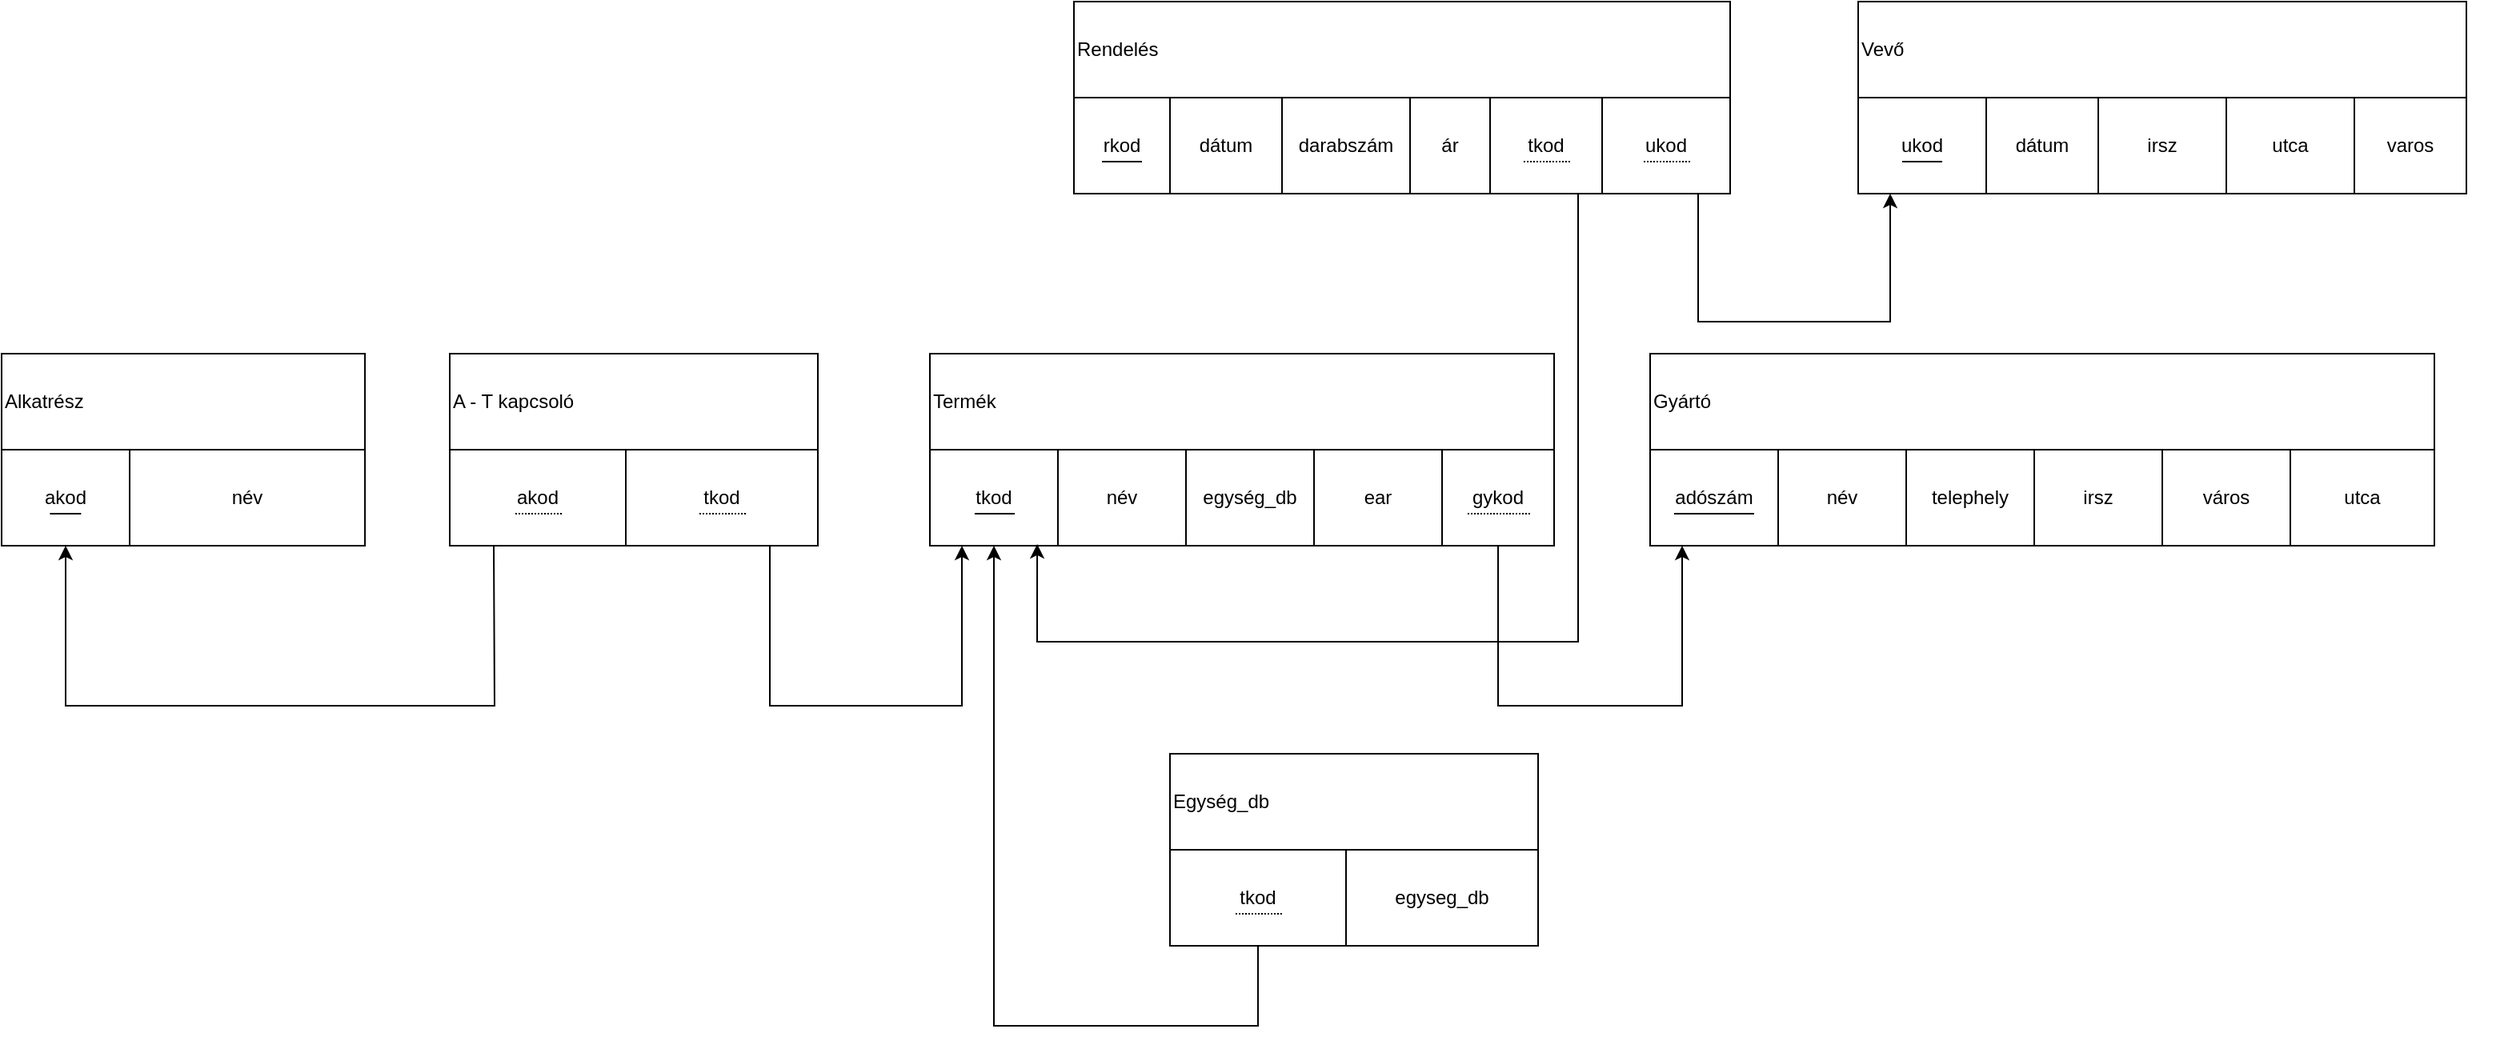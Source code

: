 <mxfile version="23.1.5" type="device">
  <diagram name="Page-1" id="fIXqwLw3X6Zs6DmYluUF">
    <mxGraphModel dx="1729" dy="467" grid="1" gridSize="10" guides="1" tooltips="1" connect="1" arrows="1" fold="1" page="1" pageScale="1" pageWidth="850" pageHeight="1100" math="0" shadow="0">
      <root>
        <mxCell id="0" />
        <mxCell id="1" parent="0" />
        <mxCell id="VRtCMUos0eJo_aIZs6vY-3" value="" style="group" parent="1" vertex="1" connectable="0">
          <mxGeometry x="50" y="280" width="410" height="120" as="geometry" />
        </mxCell>
        <mxCell id="VRtCMUos0eJo_aIZs6vY-1" value="Rendelés" style="rounded=0;whiteSpace=wrap;html=1;align=left;" parent="VRtCMUos0eJo_aIZs6vY-3" vertex="1">
          <mxGeometry width="410" height="60" as="geometry" />
        </mxCell>
        <mxCell id="VRtCMUos0eJo_aIZs6vY-2" value="rkod" style="rounded=0;whiteSpace=wrap;html=1;" parent="VRtCMUos0eJo_aIZs6vY-3" vertex="1">
          <mxGeometry y="60" width="60" height="60" as="geometry" />
        </mxCell>
        <mxCell id="VRtCMUos0eJo_aIZs6vY-4" value="dátum" style="rounded=0;whiteSpace=wrap;html=1;" parent="VRtCMUos0eJo_aIZs6vY-3" vertex="1">
          <mxGeometry x="60" y="60" width="70" height="60" as="geometry" />
        </mxCell>
        <mxCell id="VRtCMUos0eJo_aIZs6vY-5" value="darabszám" style="rounded=0;whiteSpace=wrap;html=1;" parent="VRtCMUos0eJo_aIZs6vY-3" vertex="1">
          <mxGeometry x="130" y="60" width="80" height="60" as="geometry" />
        </mxCell>
        <mxCell id="VRtCMUos0eJo_aIZs6vY-6" value="ár" style="rounded=0;whiteSpace=wrap;html=1;" parent="VRtCMUos0eJo_aIZs6vY-3" vertex="1">
          <mxGeometry x="210" y="60" width="50" height="60" as="geometry" />
        </mxCell>
        <mxCell id="VRtCMUos0eJo_aIZs6vY-62" value="ukod" style="rounded=0;whiteSpace=wrap;html=1;" parent="VRtCMUos0eJo_aIZs6vY-3" vertex="1">
          <mxGeometry x="330" y="60" width="80" height="60" as="geometry" />
        </mxCell>
        <mxCell id="VRtCMUos0eJo_aIZs6vY-64" value="tkod" style="rounded=0;whiteSpace=wrap;html=1;" parent="VRtCMUos0eJo_aIZs6vY-3" vertex="1">
          <mxGeometry x="260" y="60" width="70" height="60" as="geometry" />
        </mxCell>
        <mxCell id="VRtCMUos0eJo_aIZs6vY-77" value="" style="endArrow=none;html=1;rounded=0;" parent="VRtCMUos0eJo_aIZs6vY-3" edge="1">
          <mxGeometry width="50" height="50" relative="1" as="geometry">
            <mxPoint x="17.5" y="100" as="sourcePoint" />
            <mxPoint x="42.5" y="100" as="targetPoint" />
          </mxGeometry>
        </mxCell>
        <mxCell id="dskG4OCa62weCfV779ML-1" value="" style="endArrow=none;html=1;rounded=0;dashed=1;dashPattern=1 1;" parent="VRtCMUos0eJo_aIZs6vY-3" edge="1">
          <mxGeometry width="50" height="50" relative="1" as="geometry">
            <mxPoint x="385" y="100" as="sourcePoint" />
            <mxPoint x="355" y="100" as="targetPoint" />
          </mxGeometry>
        </mxCell>
        <mxCell id="dskG4OCa62weCfV779ML-2" value="" style="endArrow=none;html=1;rounded=0;dashed=1;dashPattern=1 1;" parent="VRtCMUos0eJo_aIZs6vY-3" edge="1">
          <mxGeometry width="50" height="50" relative="1" as="geometry">
            <mxPoint x="310" y="100" as="sourcePoint" />
            <mxPoint x="280" y="100" as="targetPoint" />
          </mxGeometry>
        </mxCell>
        <mxCell id="VRtCMUos0eJo_aIZs6vY-7" value="" style="group" parent="1" vertex="1" connectable="0">
          <mxGeometry x="-40" y="500" width="400" height="120" as="geometry" />
        </mxCell>
        <mxCell id="VRtCMUos0eJo_aIZs6vY-8" value="Termék" style="rounded=0;whiteSpace=wrap;html=1;align=left;" parent="VRtCMUos0eJo_aIZs6vY-7" vertex="1">
          <mxGeometry width="390" height="60" as="geometry" />
        </mxCell>
        <mxCell id="VRtCMUos0eJo_aIZs6vY-9" value="tkod" style="rounded=0;whiteSpace=wrap;html=1;" parent="VRtCMUos0eJo_aIZs6vY-7" vertex="1">
          <mxGeometry y="60" width="80" height="60" as="geometry" />
        </mxCell>
        <mxCell id="VRtCMUos0eJo_aIZs6vY-10" value="név" style="rounded=0;whiteSpace=wrap;html=1;" parent="VRtCMUos0eJo_aIZs6vY-7" vertex="1">
          <mxGeometry x="80" y="60" width="80" height="60" as="geometry" />
        </mxCell>
        <mxCell id="VRtCMUos0eJo_aIZs6vY-11" value="egység_db" style="rounded=0;whiteSpace=wrap;html=1;" parent="VRtCMUos0eJo_aIZs6vY-7" vertex="1">
          <mxGeometry x="160" y="60" width="80" height="60" as="geometry" />
        </mxCell>
        <mxCell id="VRtCMUos0eJo_aIZs6vY-12" value="ear" style="rounded=0;whiteSpace=wrap;html=1;" parent="VRtCMUos0eJo_aIZs6vY-7" vertex="1">
          <mxGeometry x="240" y="60" width="80" height="60" as="geometry" />
        </mxCell>
        <mxCell id="VRtCMUos0eJo_aIZs6vY-73" value="gykod" style="rounded=0;whiteSpace=wrap;html=1;" parent="VRtCMUos0eJo_aIZs6vY-7" vertex="1">
          <mxGeometry x="320" y="60" width="70" height="60" as="geometry" />
        </mxCell>
        <mxCell id="dskG4OCa62weCfV779ML-3" value="" style="endArrow=none;html=1;rounded=0;dashed=1;dashPattern=1 1;exitX=0.714;exitY=0.667;exitDx=0;exitDy=0;exitPerimeter=0;" parent="VRtCMUos0eJo_aIZs6vY-7" edge="1">
          <mxGeometry width="50" height="50" relative="1" as="geometry">
            <mxPoint x="374.99" y="100.02" as="sourcePoint" />
            <mxPoint x="335.01" y="100" as="targetPoint" />
          </mxGeometry>
        </mxCell>
        <mxCell id="VRtCMUos0eJo_aIZs6vY-13" value="" style="group" parent="1" vertex="1" connectable="0">
          <mxGeometry x="-620" y="500" width="240" height="120" as="geometry" />
        </mxCell>
        <mxCell id="VRtCMUos0eJo_aIZs6vY-14" value="Alkatrész" style="rounded=0;whiteSpace=wrap;html=1;align=left;" parent="VRtCMUos0eJo_aIZs6vY-13" vertex="1">
          <mxGeometry width="227.027" height="60" as="geometry" />
        </mxCell>
        <mxCell id="VRtCMUos0eJo_aIZs6vY-15" value="akod" style="rounded=0;whiteSpace=wrap;html=1;" parent="VRtCMUos0eJo_aIZs6vY-13" vertex="1">
          <mxGeometry y="60" width="80" height="60" as="geometry" />
        </mxCell>
        <mxCell id="VRtCMUos0eJo_aIZs6vY-16" value="név" style="rounded=0;whiteSpace=wrap;html=1;" parent="VRtCMUos0eJo_aIZs6vY-13" vertex="1">
          <mxGeometry x="80" y="60" width="147.03" height="60" as="geometry" />
        </mxCell>
        <mxCell id="VRtCMUos0eJo_aIZs6vY-80" value="" style="endArrow=none;html=1;rounded=0;" parent="VRtCMUos0eJo_aIZs6vY-13" edge="1">
          <mxGeometry width="50" height="50" relative="1" as="geometry">
            <mxPoint x="30.216" y="100" as="sourcePoint" />
            <mxPoint x="49.676" y="100" as="targetPoint" />
          </mxGeometry>
        </mxCell>
        <mxCell id="VRtCMUos0eJo_aIZs6vY-19" value="" style="group" parent="1" vertex="1" connectable="0">
          <mxGeometry x="540" y="280" width="400" height="120" as="geometry" />
        </mxCell>
        <mxCell id="VRtCMUos0eJo_aIZs6vY-20" value="Vevő" style="rounded=0;whiteSpace=wrap;html=1;align=left;" parent="VRtCMUos0eJo_aIZs6vY-19" vertex="1">
          <mxGeometry width="380" height="60" as="geometry" />
        </mxCell>
        <mxCell id="VRtCMUos0eJo_aIZs6vY-21" value="ukod" style="rounded=0;whiteSpace=wrap;html=1;" parent="VRtCMUos0eJo_aIZs6vY-19" vertex="1">
          <mxGeometry y="60" width="80" height="60" as="geometry" />
        </mxCell>
        <mxCell id="VRtCMUos0eJo_aIZs6vY-22" value="dátum" style="rounded=0;whiteSpace=wrap;html=1;" parent="VRtCMUos0eJo_aIZs6vY-19" vertex="1">
          <mxGeometry x="80" y="60" width="70" height="60" as="geometry" />
        </mxCell>
        <mxCell id="VRtCMUos0eJo_aIZs6vY-78" value="" style="endArrow=none;html=1;rounded=0;" parent="VRtCMUos0eJo_aIZs6vY-19" edge="1">
          <mxGeometry width="50" height="50" relative="1" as="geometry">
            <mxPoint x="27.5" y="100" as="sourcePoint" />
            <mxPoint x="52.5" y="100" as="targetPoint" />
          </mxGeometry>
        </mxCell>
        <mxCell id="VRtCMUos0eJo_aIZs6vY-27" value="irsz" style="rounded=0;whiteSpace=wrap;html=1;" parent="VRtCMUos0eJo_aIZs6vY-19" vertex="1">
          <mxGeometry x="150" y="60" width="80" height="60" as="geometry" />
        </mxCell>
        <mxCell id="VRtCMUos0eJo_aIZs6vY-28" value="utca" style="rounded=0;whiteSpace=wrap;html=1;" parent="VRtCMUos0eJo_aIZs6vY-19" vertex="1">
          <mxGeometry x="230" y="60" width="80" height="60" as="geometry" />
        </mxCell>
        <mxCell id="VRtCMUos0eJo_aIZs6vY-30" value="varos" style="rounded=0;whiteSpace=wrap;html=1;" parent="VRtCMUos0eJo_aIZs6vY-19" vertex="1">
          <mxGeometry x="310" y="60" width="70" height="60" as="geometry" />
        </mxCell>
        <mxCell id="VRtCMUos0eJo_aIZs6vY-31" value="" style="group" parent="1" vertex="1" connectable="0">
          <mxGeometry x="410" y="500" width="510" height="120" as="geometry" />
        </mxCell>
        <mxCell id="VRtCMUos0eJo_aIZs6vY-32" value="Gyártó" style="rounded=0;whiteSpace=wrap;html=1;align=left;" parent="VRtCMUos0eJo_aIZs6vY-31" vertex="1">
          <mxGeometry width="490" height="60" as="geometry" />
        </mxCell>
        <mxCell id="VRtCMUos0eJo_aIZs6vY-33" value="adószám" style="rounded=0;whiteSpace=wrap;html=1;" parent="VRtCMUos0eJo_aIZs6vY-31" vertex="1">
          <mxGeometry y="60" width="80" height="60" as="geometry" />
        </mxCell>
        <mxCell id="VRtCMUos0eJo_aIZs6vY-34" value="név" style="rounded=0;whiteSpace=wrap;html=1;" parent="VRtCMUos0eJo_aIZs6vY-31" vertex="1">
          <mxGeometry x="80" y="60" width="80" height="60" as="geometry" />
        </mxCell>
        <mxCell id="VRtCMUos0eJo_aIZs6vY-35" value="telephely" style="rounded=0;whiteSpace=wrap;html=1;" parent="VRtCMUos0eJo_aIZs6vY-31" vertex="1">
          <mxGeometry x="160" y="60" width="80" height="60" as="geometry" />
        </mxCell>
        <mxCell id="VRtCMUos0eJo_aIZs6vY-76" value="" style="endArrow=none;html=1;rounded=0;entryX=0.75;entryY=0.667;entryDx=0;entryDy=0;entryPerimeter=0;" parent="VRtCMUos0eJo_aIZs6vY-31" edge="1">
          <mxGeometry width="50" height="50" relative="1" as="geometry">
            <mxPoint x="15" y="100" as="sourcePoint" />
            <mxPoint x="65.0" y="100.02" as="targetPoint" />
          </mxGeometry>
        </mxCell>
        <mxCell id="VRtCMUos0eJo_aIZs6vY-47" value="irsz" style="rounded=0;whiteSpace=wrap;html=1;" parent="VRtCMUos0eJo_aIZs6vY-31" vertex="1">
          <mxGeometry x="240" y="60" width="80" height="60" as="geometry" />
        </mxCell>
        <mxCell id="VRtCMUos0eJo_aIZs6vY-48" value="város" style="rounded=0;whiteSpace=wrap;html=1;" parent="VRtCMUos0eJo_aIZs6vY-31" vertex="1">
          <mxGeometry x="320" y="60" width="80" height="60" as="geometry" />
        </mxCell>
        <mxCell id="VRtCMUos0eJo_aIZs6vY-49" value="utca" style="rounded=0;whiteSpace=wrap;html=1;" parent="VRtCMUos0eJo_aIZs6vY-31" vertex="1">
          <mxGeometry x="400" y="60" width="90" height="60" as="geometry" />
        </mxCell>
        <mxCell id="VRtCMUos0eJo_aIZs6vY-52" value="" style="endArrow=none;html=1;rounded=0;entryX=0.75;entryY=1;entryDx=0;entryDy=0;exitX=0.25;exitY=1;exitDx=0;exitDy=0;startArrow=classic;startFill=1;endFill=0;" parent="1" source="VRtCMUos0eJo_aIZs6vY-21" target="VRtCMUos0eJo_aIZs6vY-62" edge="1">
          <mxGeometry width="50" height="50" relative="1" as="geometry">
            <mxPoint x="560" y="410" as="sourcePoint" />
            <mxPoint x="370" y="440" as="targetPoint" />
            <Array as="points">
              <mxPoint x="560" y="480" />
              <mxPoint x="440" y="480" />
            </Array>
          </mxGeometry>
        </mxCell>
        <mxCell id="VRtCMUos0eJo_aIZs6vY-65" value="" style="endArrow=none;html=1;rounded=0;entryX=0.75;entryY=1;entryDx=0;entryDy=0;exitX=0.838;exitY=0.983;exitDx=0;exitDy=0;startArrow=classic;startFill=1;endFill=0;exitPerimeter=0;" parent="1" source="VRtCMUos0eJo_aIZs6vY-9" edge="1">
          <mxGeometry width="50" height="50" relative="1" as="geometry">
            <mxPoint x="485" y="400" as="sourcePoint" />
            <mxPoint x="365" y="400" as="targetPoint" />
            <Array as="points">
              <mxPoint x="27" y="680" />
              <mxPoint x="365" y="680" />
            </Array>
          </mxGeometry>
        </mxCell>
        <mxCell id="VRtCMUos0eJo_aIZs6vY-66" value="" style="group" parent="1" vertex="1" connectable="0">
          <mxGeometry x="-340" y="500" width="370" height="120" as="geometry" />
        </mxCell>
        <mxCell id="VRtCMUos0eJo_aIZs6vY-67" value="A - T kapcsoló" style="rounded=0;whiteSpace=wrap;html=1;align=left;" parent="VRtCMUos0eJo_aIZs6vY-66" vertex="1">
          <mxGeometry width="230" height="60" as="geometry" />
        </mxCell>
        <mxCell id="VRtCMUos0eJo_aIZs6vY-68" value="akod" style="rounded=0;whiteSpace=wrap;html=1;" parent="VRtCMUos0eJo_aIZs6vY-66" vertex="1">
          <mxGeometry y="60" width="110" height="60" as="geometry" />
        </mxCell>
        <mxCell id="VRtCMUos0eJo_aIZs6vY-69" value="tkod" style="rounded=0;whiteSpace=wrap;html=1;" parent="VRtCMUos0eJo_aIZs6vY-66" vertex="1">
          <mxGeometry x="110" y="60" width="120" height="60" as="geometry" />
        </mxCell>
        <mxCell id="VRtCMUos0eJo_aIZs6vY-79" value="" style="endArrow=none;html=1;rounded=0;" parent="VRtCMUos0eJo_aIZs6vY-66" edge="1">
          <mxGeometry width="50" height="50" relative="1" as="geometry">
            <mxPoint x="328" y="100" as="sourcePoint" />
            <mxPoint x="353" y="100" as="targetPoint" />
          </mxGeometry>
        </mxCell>
        <mxCell id="dskG4OCa62weCfV779ML-5" value="" style="endArrow=none;html=1;rounded=0;dashed=1;dashPattern=1 1;" parent="VRtCMUos0eJo_aIZs6vY-66" edge="1">
          <mxGeometry width="50" height="50" relative="1" as="geometry">
            <mxPoint x="185" y="100" as="sourcePoint" />
            <mxPoint x="155" y="100" as="targetPoint" />
          </mxGeometry>
        </mxCell>
        <mxCell id="dskG4OCa62weCfV779ML-6" value="" style="endArrow=none;html=1;rounded=0;dashed=1;dashPattern=1 1;" parent="VRtCMUos0eJo_aIZs6vY-66" edge="1">
          <mxGeometry width="50" height="50" relative="1" as="geometry">
            <mxPoint x="70" y="100" as="sourcePoint" />
            <mxPoint x="40" y="100" as="targetPoint" />
          </mxGeometry>
        </mxCell>
        <mxCell id="VRtCMUos0eJo_aIZs6vY-71" value="" style="endArrow=none;html=1;rounded=0;entryX=0.25;entryY=1;entryDx=0;entryDy=0;startArrow=classic;startFill=1;endFill=0;" parent="1" source="VRtCMUos0eJo_aIZs6vY-15" target="VRtCMUos0eJo_aIZs6vY-68" edge="1">
          <mxGeometry width="50" height="50" relative="1" as="geometry">
            <mxPoint x="570" y="410" as="sourcePoint" />
            <mxPoint x="450" y="410" as="targetPoint" />
            <Array as="points">
              <mxPoint x="-580" y="720" />
              <mxPoint x="-312" y="720" />
            </Array>
          </mxGeometry>
        </mxCell>
        <mxCell id="VRtCMUos0eJo_aIZs6vY-72" value="" style="endArrow=none;html=1;rounded=0;entryX=0.75;entryY=1;entryDx=0;entryDy=0;startArrow=classic;startFill=1;endFill=0;" parent="1" target="VRtCMUos0eJo_aIZs6vY-69" edge="1">
          <mxGeometry width="50" height="50" relative="1" as="geometry">
            <mxPoint x="-20" y="620" as="sourcePoint" />
            <mxPoint x="478" y="630" as="targetPoint" />
            <Array as="points">
              <mxPoint x="-20" y="720" />
              <mxPoint x="-140" y="720" />
            </Array>
          </mxGeometry>
        </mxCell>
        <mxCell id="VRtCMUos0eJo_aIZs6vY-74" value="" style="endArrow=none;html=1;rounded=0;entryX=0.5;entryY=1;entryDx=0;entryDy=0;startArrow=classic;startFill=1;endFill=0;exitX=0.25;exitY=1;exitDx=0;exitDy=0;" parent="1" source="VRtCMUos0eJo_aIZs6vY-33" target="VRtCMUos0eJo_aIZs6vY-73" edge="1">
          <mxGeometry width="50" height="50" relative="1" as="geometry">
            <mxPoint x="770" y="630" as="sourcePoint" />
            <mxPoint x="650" y="630" as="targetPoint" />
            <Array as="points">
              <mxPoint x="430" y="720" />
              <mxPoint x="315" y="720" />
            </Array>
          </mxGeometry>
        </mxCell>
        <mxCell id="dskG4OCa62weCfV779ML-14" value="" style="group" parent="1" vertex="1" connectable="0">
          <mxGeometry x="110" y="750" width="230" height="120" as="geometry" />
        </mxCell>
        <mxCell id="dskG4OCa62weCfV779ML-9" value="Egység_db" style="rounded=0;whiteSpace=wrap;html=1;align=left;" parent="dskG4OCa62weCfV779ML-14" vertex="1">
          <mxGeometry width="230" height="60" as="geometry" />
        </mxCell>
        <mxCell id="dskG4OCa62weCfV779ML-10" value="tkod" style="rounded=0;whiteSpace=wrap;html=1;" parent="dskG4OCa62weCfV779ML-14" vertex="1">
          <mxGeometry y="60" width="110" height="60" as="geometry" />
        </mxCell>
        <mxCell id="dskG4OCa62weCfV779ML-11" value="egyseg_db" style="rounded=0;whiteSpace=wrap;html=1;" parent="dskG4OCa62weCfV779ML-14" vertex="1">
          <mxGeometry x="110" y="60" width="120" height="60" as="geometry" />
        </mxCell>
        <mxCell id="PD-bO7WqRg5Maq_urbn4-1" value="" style="endArrow=none;html=1;rounded=0;dashed=1;dashPattern=1 1;" edge="1" parent="dskG4OCa62weCfV779ML-14">
          <mxGeometry width="50" height="50" relative="1" as="geometry">
            <mxPoint x="70" y="100" as="sourcePoint" />
            <mxPoint x="40" y="100" as="targetPoint" />
          </mxGeometry>
        </mxCell>
        <mxCell id="dskG4OCa62weCfV779ML-15" value="" style="endArrow=none;html=1;rounded=0;entryX=0.5;entryY=1;entryDx=0;entryDy=0;startArrow=classic;startFill=1;endFill=0;" parent="1" target="dskG4OCa62weCfV779ML-10" edge="1">
          <mxGeometry width="50" height="50" relative="1" as="geometry">
            <mxPoint y="620" as="sourcePoint" />
            <mxPoint x="-130" y="630" as="targetPoint" />
            <Array as="points">
              <mxPoint y="920" />
              <mxPoint x="165" y="920" />
            </Array>
          </mxGeometry>
        </mxCell>
      </root>
    </mxGraphModel>
  </diagram>
</mxfile>
